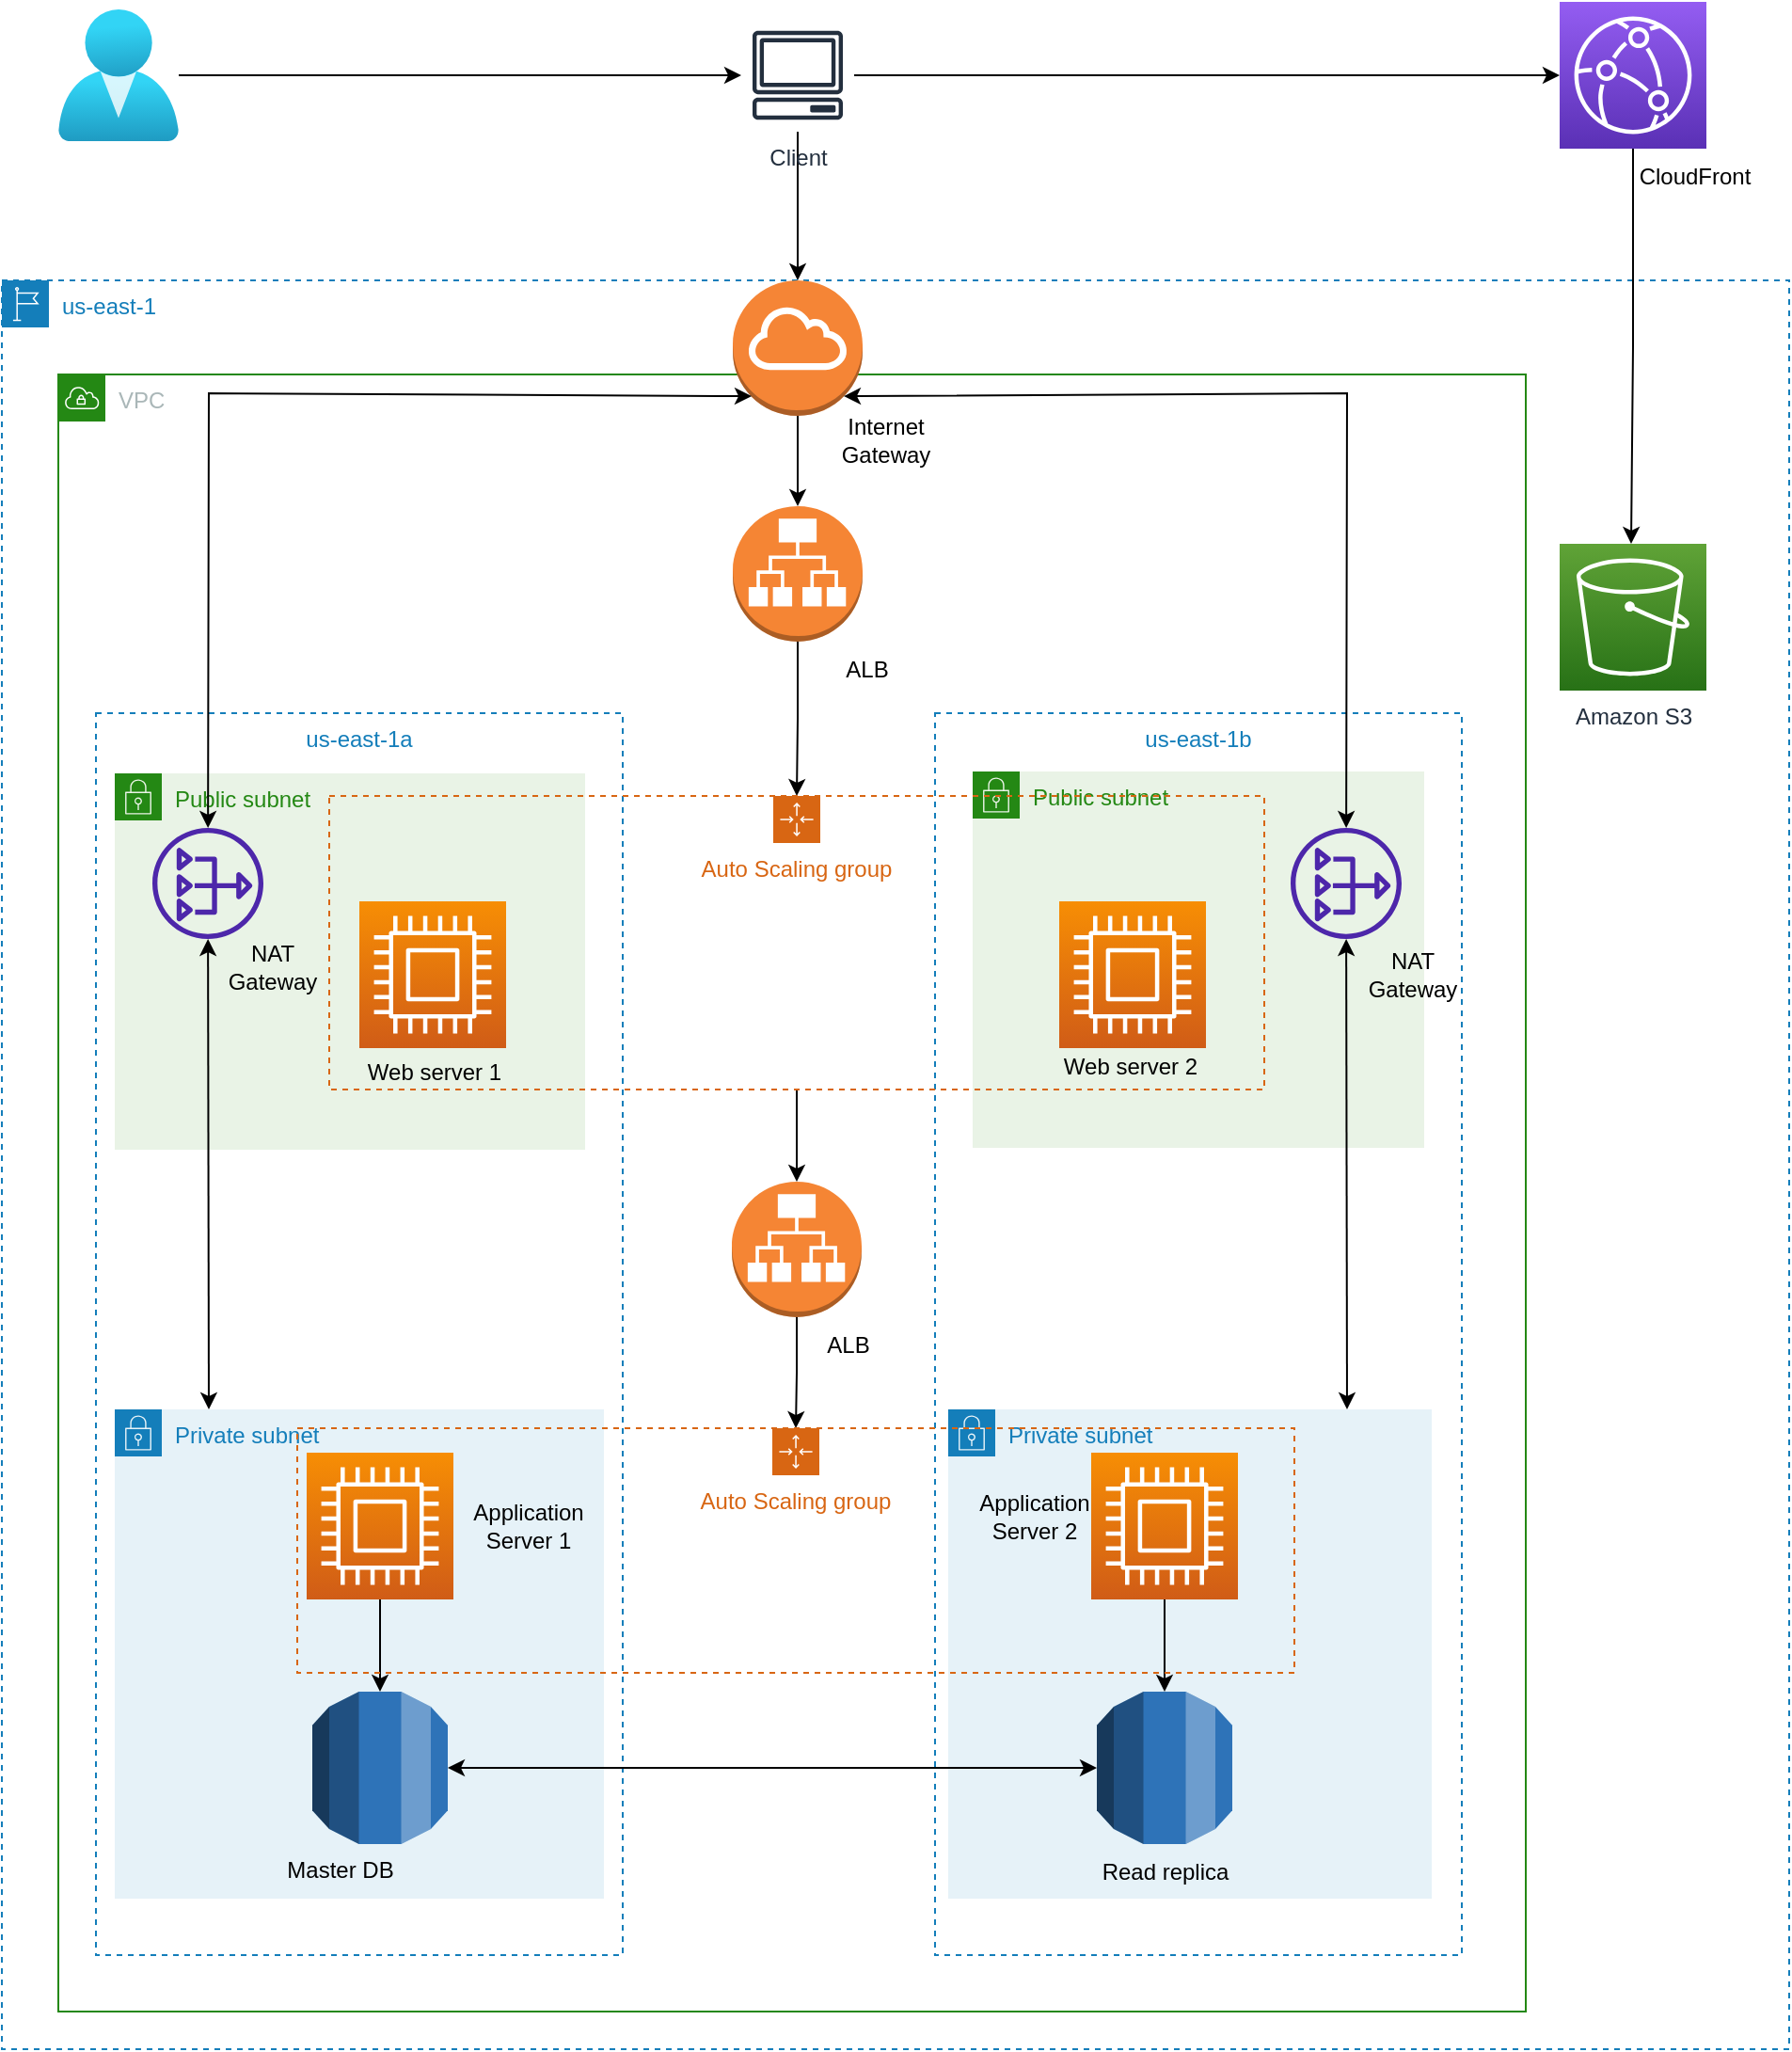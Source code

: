 <mxfile version="18.1.3" type="device"><diagram id="LpzIf6L_OETZuKXt-qVQ" name="Page-1"><mxGraphModel dx="1673" dy="869" grid="1" gridSize="10" guides="1" tooltips="1" connect="1" arrows="1" fold="1" page="1" pageScale="1" pageWidth="1654" pageHeight="1169" math="0" shadow="0"><root><mxCell id="0"/><mxCell id="1" parent="0"/><mxCell id="CMiZacZIklJDuO5lgad0-1" value="VPC" style="points=[[0,0],[0.25,0],[0.5,0],[0.75,0],[1,0],[1,0.25],[1,0.5],[1,0.75],[1,1],[0.75,1],[0.5,1],[0.25,1],[0,1],[0,0.75],[0,0.5],[0,0.25]];outlineConnect=0;gradientColor=none;html=1;whiteSpace=wrap;fontSize=12;fontStyle=0;container=1;pointerEvents=0;collapsible=0;recursiveResize=0;shape=mxgraph.aws4.group;grIcon=mxgraph.aws4.group_vpc;strokeColor=#248814;fillColor=none;verticalAlign=top;align=left;spacingLeft=30;fontColor=#AAB7B8;dashed=0;" parent="1" vertex="1"><mxGeometry x="50" y="270" width="780" height="870" as="geometry"/></mxCell><mxCell id="CMiZacZIklJDuO5lgad0-2" value="us-east-1a" style="fillColor=none;strokeColor=#147EBA;dashed=1;verticalAlign=top;fontStyle=0;fontColor=#147EBA;" parent="CMiZacZIklJDuO5lgad0-1" vertex="1"><mxGeometry x="20" y="180" width="280" height="660" as="geometry"/></mxCell><mxCell id="CMiZacZIklJDuO5lgad0-3" value="us-east-1b" style="fillColor=none;strokeColor=#147EBA;dashed=1;verticalAlign=top;fontStyle=0;fontColor=#147EBA;" parent="CMiZacZIklJDuO5lgad0-1" vertex="1"><mxGeometry x="466" y="180" width="280" height="660" as="geometry"/></mxCell><mxCell id="CMiZacZIklJDuO5lgad0-4" value="Public subnet" style="points=[[0,0],[0.25,0],[0.5,0],[0.75,0],[1,0],[1,0.25],[1,0.5],[1,0.75],[1,1],[0.75,1],[0.5,1],[0.25,1],[0,1],[0,0.75],[0,0.5],[0,0.25]];outlineConnect=0;gradientColor=none;html=1;whiteSpace=wrap;fontSize=12;fontStyle=0;container=1;pointerEvents=0;collapsible=0;recursiveResize=0;shape=mxgraph.aws4.group;grIcon=mxgraph.aws4.group_security_group;grStroke=0;strokeColor=#248814;fillColor=#E9F3E6;verticalAlign=top;align=left;spacingLeft=30;fontColor=#248814;dashed=0;" parent="CMiZacZIklJDuO5lgad0-1" vertex="1"><mxGeometry x="30" y="212" width="250" height="200" as="geometry"/></mxCell><mxCell id="CMiZacZIklJDuO5lgad0-6" value="Private subnet" style="points=[[0,0],[0.25,0],[0.5,0],[0.75,0],[1,0],[1,0.25],[1,0.5],[1,0.75],[1,1],[0.75,1],[0.5,1],[0.25,1],[0,1],[0,0.75],[0,0.5],[0,0.25]];outlineConnect=0;gradientColor=none;html=1;whiteSpace=wrap;fontSize=12;fontStyle=0;container=1;pointerEvents=0;collapsible=0;recursiveResize=0;shape=mxgraph.aws4.group;grIcon=mxgraph.aws4.group_security_group;grStroke=0;strokeColor=#147EBA;fillColor=#E6F2F8;verticalAlign=top;align=left;spacingLeft=30;fontColor=#147EBA;dashed=0;" parent="CMiZacZIklJDuO5lgad0-1" vertex="1"><mxGeometry x="30" y="550" width="260" height="260" as="geometry"/></mxCell><mxCell id="CMiZacZIklJDuO5lgad0-9" value="" style="outlineConnect=0;dashed=0;verticalLabelPosition=bottom;verticalAlign=top;align=center;html=1;shape=mxgraph.aws3.rds;fillColor=#2E73B8;gradientColor=none;" parent="CMiZacZIklJDuO5lgad0-1" vertex="1"><mxGeometry x="135" y="700" width="72" height="81" as="geometry"/></mxCell><mxCell id="IWG1yIaaiywOsvaxGyw2-17" value="" style="sketch=0;points=[[0,0,0],[0.25,0,0],[0.5,0,0],[0.75,0,0],[1,0,0],[0,1,0],[0.25,1,0],[0.5,1,0],[0.75,1,0],[1,1,0],[0,0.25,0],[0,0.5,0],[0,0.75,0],[1,0.25,0],[1,0.5,0],[1,0.75,0]];outlineConnect=0;fontColor=#232F3E;gradientColor=#F78E04;gradientDirection=north;fillColor=#D05C17;strokeColor=#ffffff;dashed=0;verticalLabelPosition=bottom;verticalAlign=top;align=center;html=1;fontSize=12;fontStyle=0;aspect=fixed;shape=mxgraph.aws4.resourceIcon;resIcon=mxgraph.aws4.compute;" parent="CMiZacZIklJDuO5lgad0-1" vertex="1"><mxGeometry x="160" y="280" width="78" height="78" as="geometry"/></mxCell><mxCell id="IWG1yIaaiywOsvaxGyw2-51" style="edgeStyle=orthogonalEdgeStyle;rounded=0;orthogonalLoop=1;jettySize=auto;html=1;" parent="CMiZacZIklJDuO5lgad0-1" source="IWG1yIaaiywOsvaxGyw2-18" target="CMiZacZIklJDuO5lgad0-9" edge="1"><mxGeometry relative="1" as="geometry"/></mxCell><mxCell id="IWG1yIaaiywOsvaxGyw2-18" value="" style="sketch=0;points=[[0,0,0],[0.25,0,0],[0.5,0,0],[0.75,0,0],[1,0,0],[0,1,0],[0.25,1,0],[0.5,1,0],[0.75,1,0],[1,1,0],[0,0.25,0],[0,0.5,0],[0,0.75,0],[1,0.25,0],[1,0.5,0],[1,0.75,0]];outlineConnect=0;fontColor=#232F3E;gradientColor=#F78E04;gradientDirection=north;fillColor=#D05C17;strokeColor=#ffffff;dashed=0;verticalLabelPosition=bottom;verticalAlign=top;align=center;html=1;fontSize=12;fontStyle=0;aspect=fixed;shape=mxgraph.aws4.resourceIcon;resIcon=mxgraph.aws4.compute;" parent="CMiZacZIklJDuO5lgad0-1" vertex="1"><mxGeometry x="132" y="573" width="78" height="78" as="geometry"/></mxCell><mxCell id="IWG1yIaaiywOsvaxGyw2-42" value="Web server 1" style="text;html=1;strokeColor=none;fillColor=none;align=center;verticalAlign=middle;whiteSpace=wrap;rounded=0;" parent="CMiZacZIklJDuO5lgad0-1" vertex="1"><mxGeometry x="160" y="356" width="80" height="30" as="geometry"/></mxCell><mxCell id="IWG1yIaaiywOsvaxGyw2-59" value="Application Server 2" style="text;html=1;strokeColor=none;fillColor=none;align=center;verticalAlign=middle;whiteSpace=wrap;rounded=0;labelBorderColor=none;" parent="CMiZacZIklJDuO5lgad0-1" vertex="1"><mxGeometry x="489" y="592" width="60" height="30" as="geometry"/></mxCell><mxCell id="IWG1yIaaiywOsvaxGyw2-7" value="Public subnet" style="points=[[0,0],[0.25,0],[0.5,0],[0.75,0],[1,0],[1,0.25],[1,0.5],[1,0.75],[1,1],[0.75,1],[0.5,1],[0.25,1],[0,1],[0,0.75],[0,0.5],[0,0.25]];outlineConnect=0;gradientColor=none;html=1;whiteSpace=wrap;fontSize=12;fontStyle=0;container=1;pointerEvents=0;collapsible=0;recursiveResize=0;shape=mxgraph.aws4.group;grIcon=mxgraph.aws4.group_security_group;grStroke=0;strokeColor=#248814;fillColor=#E9F3E6;verticalAlign=top;align=left;spacingLeft=30;fontColor=#248814;dashed=0;" parent="CMiZacZIklJDuO5lgad0-1" vertex="1"><mxGeometry x="486" y="211" width="240" height="200" as="geometry"/></mxCell><mxCell id="LaSm_4DMrxQt4nZLcakJ-1" value="" style="sketch=0;outlineConnect=0;fontColor=#232F3E;gradientColor=none;fillColor=#4D27AA;strokeColor=none;dashed=0;verticalLabelPosition=bottom;verticalAlign=top;align=center;html=1;fontSize=12;fontStyle=0;aspect=fixed;pointerEvents=1;shape=mxgraph.aws4.nat_gateway;" parent="IWG1yIaaiywOsvaxGyw2-7" vertex="1"><mxGeometry x="169" y="30" width="59" height="59" as="geometry"/></mxCell><mxCell id="IWG1yIaaiywOsvaxGyw2-49" value="Web server 2" style="text;html=1;strokeColor=none;fillColor=none;align=center;verticalAlign=middle;whiteSpace=wrap;rounded=0;labelBorderColor=none;" parent="CMiZacZIklJDuO5lgad0-1" vertex="1"><mxGeometry x="530" y="353" width="80" height="30" as="geometry"/></mxCell><mxCell id="LaSm_4DMrxQt4nZLcakJ-5" value="Private subnet" style="points=[[0,0],[0.25,0],[0.5,0],[0.75,0],[1,0],[1,0.25],[1,0.5],[1,0.75],[1,1],[0.75,1],[0.5,1],[0.25,1],[0,1],[0,0.75],[0,0.5],[0,0.25]];outlineConnect=0;gradientColor=none;html=1;whiteSpace=wrap;fontSize=12;fontStyle=0;container=1;pointerEvents=0;collapsible=0;recursiveResize=0;shape=mxgraph.aws4.group;grIcon=mxgraph.aws4.group_security_group;grStroke=0;strokeColor=#147EBA;fillColor=#E6F2F8;verticalAlign=top;align=left;spacingLeft=30;fontColor=#147EBA;dashed=0;" parent="CMiZacZIklJDuO5lgad0-1" vertex="1"><mxGeometry x="473" y="550" width="257" height="260" as="geometry"/></mxCell><mxCell id="LaSm_4DMrxQt4nZLcakJ-10" style="edgeStyle=orthogonalEdgeStyle;rounded=0;orthogonalLoop=1;jettySize=auto;html=1;" parent="CMiZacZIklJDuO5lgad0-1" source="LaSm_4DMrxQt4nZLcakJ-7" target="LaSm_4DMrxQt4nZLcakJ-8" edge="1"><mxGeometry relative="1" as="geometry"/></mxCell><mxCell id="LaSm_4DMrxQt4nZLcakJ-7" value="" style="sketch=0;points=[[0,0,0],[0.25,0,0],[0.5,0,0],[0.75,0,0],[1,0,0],[0,1,0],[0.25,1,0],[0.5,1,0],[0.75,1,0],[1,1,0],[0,0.25,0],[0,0.5,0],[0,0.75,0],[1,0.25,0],[1,0.5,0],[1,0.75,0]];outlineConnect=0;fontColor=#232F3E;gradientColor=#F78E04;gradientDirection=north;fillColor=#D05C17;strokeColor=#ffffff;dashed=0;verticalLabelPosition=bottom;verticalAlign=top;align=center;html=1;fontSize=12;fontStyle=0;aspect=fixed;shape=mxgraph.aws4.resourceIcon;resIcon=mxgraph.aws4.compute;" parent="CMiZacZIklJDuO5lgad0-1" vertex="1"><mxGeometry x="549" y="573" width="78" height="78" as="geometry"/></mxCell><mxCell id="LaSm_4DMrxQt4nZLcakJ-8" value="" style="outlineConnect=0;dashed=0;verticalLabelPosition=bottom;verticalAlign=top;align=center;html=1;shape=mxgraph.aws3.rds;fillColor=#2E73B8;gradientColor=none;" parent="CMiZacZIklJDuO5lgad0-1" vertex="1"><mxGeometry x="552" y="700" width="72" height="81" as="geometry"/></mxCell><mxCell id="LaSm_4DMrxQt4nZLcakJ-9" value="Read replica" style="text;html=1;strokeColor=none;fillColor=none;align=center;verticalAlign=middle;whiteSpace=wrap;rounded=0;" parent="CMiZacZIklJDuO5lgad0-1" vertex="1"><mxGeometry x="543.5" y="781" width="89" height="30" as="geometry"/></mxCell><mxCell id="IWG1yIaaiywOsvaxGyw2-58" value="Application Server 1" style="text;html=1;strokeColor=none;fillColor=none;align=center;verticalAlign=middle;whiteSpace=wrap;rounded=0;labelBorderColor=none;" parent="CMiZacZIklJDuO5lgad0-1" vertex="1"><mxGeometry x="220" y="597" width="60" height="30" as="geometry"/></mxCell><mxCell id="LaSm_4DMrxQt4nZLcakJ-19" value="" style="endArrow=classic;startArrow=classic;html=1;rounded=0;exitX=1;exitY=0.5;exitDx=0;exitDy=0;exitPerimeter=0;" parent="CMiZacZIklJDuO5lgad0-1" source="CMiZacZIklJDuO5lgad0-9" target="LaSm_4DMrxQt4nZLcakJ-8" edge="1"><mxGeometry width="50" height="50" relative="1" as="geometry"><mxPoint x="650" y="660" as="sourcePoint"/><mxPoint x="700" y="610" as="targetPoint"/></mxGeometry></mxCell><mxCell id="LaSm_4DMrxQt4nZLcakJ-21" value="" style="endArrow=classic;startArrow=classic;html=1;rounded=0;" parent="CMiZacZIklJDuO5lgad0-1" target="LaSm_4DMrxQt4nZLcakJ-1" edge="1"><mxGeometry width="50" height="50" relative="1" as="geometry"><mxPoint x="685" y="550" as="sourcePoint"/><mxPoint x="700" y="310" as="targetPoint"/></mxGeometry></mxCell><mxCell id="fS6qTqPSPGksYf8yRy9b-4" value="NAT Gateway" style="text;html=1;strokeColor=none;fillColor=none;align=center;verticalAlign=middle;whiteSpace=wrap;rounded=0;" vertex="1" parent="CMiZacZIklJDuO5lgad0-1"><mxGeometry x="690" y="304" width="60" height="30" as="geometry"/></mxCell><mxCell id="IWG1yIaaiywOsvaxGyw2-16" style="edgeStyle=orthogonalEdgeStyle;rounded=0;orthogonalLoop=1;jettySize=auto;html=1;" parent="1" source="IWG1yIaaiywOsvaxGyw2-1" target="IWG1yIaaiywOsvaxGyw2-2" edge="1"><mxGeometry relative="1" as="geometry"/></mxCell><mxCell id="IWG1yIaaiywOsvaxGyw2-1" value="" style="aspect=fixed;html=1;points=[];align=center;image;fontSize=12;image=img/lib/azure2/identity/Users.svg;" parent="1" vertex="1"><mxGeometry x="50" y="76" width="64" height="70" as="geometry"/></mxCell><mxCell id="IWG1yIaaiywOsvaxGyw2-13" style="edgeStyle=orthogonalEdgeStyle;rounded=0;orthogonalLoop=1;jettySize=auto;html=1;entryX=0;entryY=0.5;entryDx=0;entryDy=0;entryPerimeter=0;" parent="1" source="IWG1yIaaiywOsvaxGyw2-2" target="IWG1yIaaiywOsvaxGyw2-11" edge="1"><mxGeometry relative="1" as="geometry"><Array as="points"/><mxPoint x="620" y="111" as="sourcePoint"/></mxGeometry></mxCell><mxCell id="IWG1yIaaiywOsvaxGyw2-35" style="edgeStyle=orthogonalEdgeStyle;rounded=0;orthogonalLoop=1;jettySize=auto;html=1;entryX=0.5;entryY=0;entryDx=0;entryDy=0;entryPerimeter=0;" parent="1" source="IWG1yIaaiywOsvaxGyw2-2" target="IWG1yIaaiywOsvaxGyw2-34" edge="1"><mxGeometry relative="1" as="geometry"/></mxCell><mxCell id="IWG1yIaaiywOsvaxGyw2-2" value="Client" style="sketch=0;outlineConnect=0;fontColor=#232F3E;gradientColor=none;strokeColor=#232F3E;fillColor=#ffffff;dashed=0;verticalLabelPosition=bottom;verticalAlign=top;align=center;html=1;fontSize=12;fontStyle=0;aspect=fixed;shape=mxgraph.aws4.resourceIcon;resIcon=mxgraph.aws4.client;" parent="1" vertex="1"><mxGeometry x="413" y="81" width="60" height="60" as="geometry"/></mxCell><mxCell id="IWG1yIaaiywOsvaxGyw2-5" value="us-east-1" style="points=[[0,0],[0.25,0],[0.5,0],[0.75,0],[1,0],[1,0.25],[1,0.5],[1,0.75],[1,1],[0.75,1],[0.5,1],[0.25,1],[0,1],[0,0.75],[0,0.5],[0,0.25]];outlineConnect=0;gradientColor=none;html=1;whiteSpace=wrap;fontSize=12;fontStyle=0;container=1;pointerEvents=0;collapsible=0;recursiveResize=0;shape=mxgraph.aws4.group;grIcon=mxgraph.aws4.group_region;strokeColor=#147EBA;fillColor=none;verticalAlign=top;align=left;spacingLeft=30;fontColor=#147EBA;dashed=1;" parent="1" vertex="1"><mxGeometry x="20" y="220" width="950" height="940" as="geometry"/></mxCell><mxCell id="IWG1yIaaiywOsvaxGyw2-9" value="" style="sketch=0;outlineConnect=0;fontColor=#232F3E;gradientColor=none;fillColor=#4D27AA;strokeColor=none;dashed=0;verticalLabelPosition=bottom;verticalAlign=top;align=center;html=1;fontSize=12;fontStyle=0;aspect=fixed;pointerEvents=1;shape=mxgraph.aws4.nat_gateway;" parent="IWG1yIaaiywOsvaxGyw2-5" vertex="1"><mxGeometry x="80" y="291" width="59" height="59" as="geometry"/></mxCell><mxCell id="IWG1yIaaiywOsvaxGyw2-12" value="Amazon S3" style="outlineConnect=0;fontColor=#232F3E;gradientColor=#60A337;gradientDirection=north;fillColor=#277116;strokeColor=#ffffff;dashed=0;verticalLabelPosition=bottom;verticalAlign=top;align=center;html=1;fontSize=12;fontStyle=0;aspect=fixed;shape=mxgraph.aws4.resourceIcon;resIcon=mxgraph.aws4.s3;labelBackgroundColor=#ffffff;" parent="IWG1yIaaiywOsvaxGyw2-5" vertex="1"><mxGeometry x="828.0" y="140" width="78" height="78" as="geometry"/></mxCell><mxCell id="CMiZacZIklJDuO5lgad0-17" value="Internet Gateway" style="text;html=1;strokeColor=none;fillColor=none;align=center;verticalAlign=middle;whiteSpace=wrap;rounded=0;" parent="IWG1yIaaiywOsvaxGyw2-5" vertex="1"><mxGeometry x="440" y="70" width="60" height="30" as="geometry"/></mxCell><mxCell id="LaSm_4DMrxQt4nZLcakJ-13" style="edgeStyle=orthogonalEdgeStyle;rounded=0;orthogonalLoop=1;jettySize=auto;html=1;" parent="IWG1yIaaiywOsvaxGyw2-5" source="IWG1yIaaiywOsvaxGyw2-36" target="IWG1yIaaiywOsvaxGyw2-41" edge="1"><mxGeometry relative="1" as="geometry"/></mxCell><mxCell id="IWG1yIaaiywOsvaxGyw2-36" value="" style="outlineConnect=0;dashed=0;verticalLabelPosition=bottom;verticalAlign=top;align=center;html=1;shape=mxgraph.aws3.application_load_balancer;fillColor=#F58534;gradientColor=none;" parent="IWG1yIaaiywOsvaxGyw2-5" vertex="1"><mxGeometry x="388.5" y="120" width="69" height="72" as="geometry"/></mxCell><mxCell id="IWG1yIaaiywOsvaxGyw2-56" value="Master DB" style="text;html=1;strokeColor=none;fillColor=none;align=center;verticalAlign=middle;whiteSpace=wrap;rounded=0;labelBorderColor=none;" parent="IWG1yIaaiywOsvaxGyw2-5" vertex="1"><mxGeometry x="150" y="830" width="60" height="30" as="geometry"/></mxCell><mxCell id="IWG1yIaaiywOsvaxGyw2-34" value="" style="outlineConnect=0;dashed=0;verticalLabelPosition=bottom;verticalAlign=top;align=center;html=1;shape=mxgraph.aws3.internet_gateway;fillColor=#F58536;gradientColor=none;" parent="IWG1yIaaiywOsvaxGyw2-5" vertex="1"><mxGeometry x="388.5" width="69" height="72" as="geometry"/></mxCell><mxCell id="IWG1yIaaiywOsvaxGyw2-37" style="edgeStyle=orthogonalEdgeStyle;rounded=0;orthogonalLoop=1;jettySize=auto;html=1;exitX=0.5;exitY=1;exitDx=0;exitDy=0;exitPerimeter=0;entryX=0.5;entryY=0;entryDx=0;entryDy=0;entryPerimeter=0;" parent="IWG1yIaaiywOsvaxGyw2-5" source="IWG1yIaaiywOsvaxGyw2-34" target="IWG1yIaaiywOsvaxGyw2-36" edge="1"><mxGeometry relative="1" as="geometry"/></mxCell><mxCell id="LaSm_4DMrxQt4nZLcakJ-14" style="edgeStyle=orthogonalEdgeStyle;rounded=0;orthogonalLoop=1;jettySize=auto;html=1;entryX=0.5;entryY=0;entryDx=0;entryDy=0;entryPerimeter=0;" parent="IWG1yIaaiywOsvaxGyw2-5" source="IWG1yIaaiywOsvaxGyw2-41" target="LaSm_4DMrxQt4nZLcakJ-11" edge="1"><mxGeometry relative="1" as="geometry"/></mxCell><mxCell id="IWG1yIaaiywOsvaxGyw2-41" value="Auto Scaling group" style="points=[[0,0],[0.25,0],[0.5,0],[0.75,0],[1,0],[1,0.25],[1,0.5],[1,0.75],[1,1],[0.75,1],[0.5,1],[0.25,1],[0,1],[0,0.75],[0,0.5],[0,0.25]];outlineConnect=0;gradientColor=none;html=1;whiteSpace=wrap;fontSize=12;fontStyle=0;container=1;pointerEvents=0;collapsible=0;recursiveResize=0;shape=mxgraph.aws4.groupCenter;grIcon=mxgraph.aws4.group_auto_scaling_group;grStroke=1;strokeColor=#D86613;fillColor=none;verticalAlign=top;align=center;fontColor=#D86613;dashed=1;spacingTop=25;" parent="IWG1yIaaiywOsvaxGyw2-5" vertex="1"><mxGeometry x="174" y="274" width="497" height="156" as="geometry"/></mxCell><mxCell id="IWG1yIaaiywOsvaxGyw2-47" value="" style="sketch=0;points=[[0,0,0],[0.25,0,0],[0.5,0,0],[0.75,0,0],[1,0,0],[0,1,0],[0.25,1,0],[0.5,1,0],[0.75,1,0],[1,1,0],[0,0.25,0],[0,0.5,0],[0,0.75,0],[1,0.25,0],[1,0.5,0],[1,0.75,0]];outlineConnect=0;fontColor=#232F3E;gradientColor=#F78E04;gradientDirection=north;fillColor=#D05C17;strokeColor=#ffffff;dashed=0;verticalLabelPosition=bottom;verticalAlign=top;align=center;html=1;fontSize=12;fontStyle=0;aspect=fixed;shape=mxgraph.aws4.resourceIcon;resIcon=mxgraph.aws4.compute;" parent="IWG1yIaaiywOsvaxGyw2-41" vertex="1"><mxGeometry x="388" y="56" width="78" height="78" as="geometry"/></mxCell><mxCell id="LaSm_4DMrxQt4nZLcakJ-17" style="edgeStyle=orthogonalEdgeStyle;rounded=0;orthogonalLoop=1;jettySize=auto;html=1;entryX=0.5;entryY=0;entryDx=0;entryDy=0;" parent="IWG1yIaaiywOsvaxGyw2-5" source="LaSm_4DMrxQt4nZLcakJ-11" target="LaSm_4DMrxQt4nZLcakJ-15" edge="1"><mxGeometry relative="1" as="geometry"/></mxCell><mxCell id="LaSm_4DMrxQt4nZLcakJ-11" value="" style="outlineConnect=0;dashed=0;verticalLabelPosition=bottom;verticalAlign=top;align=center;html=1;shape=mxgraph.aws3.application_load_balancer;fillColor=#F58534;gradientColor=none;" parent="IWG1yIaaiywOsvaxGyw2-5" vertex="1"><mxGeometry x="388" y="479" width="69" height="72" as="geometry"/></mxCell><mxCell id="LaSm_4DMrxQt4nZLcakJ-15" value="Auto Scaling group" style="points=[[0,0],[0.25,0],[0.5,0],[0.75,0],[1,0],[1,0.25],[1,0.5],[1,0.75],[1,1],[0.75,1],[0.5,1],[0.25,1],[0,1],[0,0.75],[0,0.5],[0,0.25]];outlineConnect=0;gradientColor=none;html=1;whiteSpace=wrap;fontSize=12;fontStyle=0;container=1;pointerEvents=0;collapsible=0;recursiveResize=0;shape=mxgraph.aws4.groupCenter;grIcon=mxgraph.aws4.group_auto_scaling_group;grStroke=1;strokeColor=#D86613;fillColor=none;verticalAlign=top;align=center;fontColor=#D86613;dashed=1;spacingTop=25;" parent="IWG1yIaaiywOsvaxGyw2-5" vertex="1"><mxGeometry x="157" y="610" width="530" height="130" as="geometry"/></mxCell><mxCell id="LaSm_4DMrxQt4nZLcakJ-16" value="Application Server 2" style="text;html=1;strokeColor=none;fillColor=none;align=center;verticalAlign=middle;whiteSpace=wrap;rounded=0;labelBorderColor=none;" parent="LaSm_4DMrxQt4nZLcakJ-15" vertex="1"><mxGeometry x="362" y="32" width="60" height="30" as="geometry"/></mxCell><mxCell id="LaSm_4DMrxQt4nZLcakJ-24" value="" style="endArrow=classic;startArrow=classic;html=1;rounded=0;entryX=0.145;entryY=0.855;entryDx=0;entryDy=0;entryPerimeter=0;" parent="IWG1yIaaiywOsvaxGyw2-5" source="IWG1yIaaiywOsvaxGyw2-9" target="IWG1yIaaiywOsvaxGyw2-34" edge="1"><mxGeometry width="50" height="50" relative="1" as="geometry"><mxPoint x="680" y="310" as="sourcePoint"/><mxPoint x="730" y="260" as="targetPoint"/><Array as="points"><mxPoint x="110" y="60"/></Array></mxGeometry></mxCell><mxCell id="fS6qTqPSPGksYf8yRy9b-1" value="ALB" style="text;html=1;strokeColor=none;fillColor=none;align=center;verticalAlign=middle;whiteSpace=wrap;rounded=0;" vertex="1" parent="IWG1yIaaiywOsvaxGyw2-5"><mxGeometry x="430" y="192" width="60" height="30" as="geometry"/></mxCell><mxCell id="fS6qTqPSPGksYf8yRy9b-2" value="ALB" style="text;html=1;strokeColor=none;fillColor=none;align=center;verticalAlign=middle;whiteSpace=wrap;rounded=0;" vertex="1" parent="IWG1yIaaiywOsvaxGyw2-5"><mxGeometry x="420" y="551" width="60" height="30" as="geometry"/></mxCell><mxCell id="fS6qTqPSPGksYf8yRy9b-3" value="NAT Gateway" style="text;html=1;strokeColor=none;fillColor=none;align=center;verticalAlign=middle;whiteSpace=wrap;rounded=0;" vertex="1" parent="IWG1yIaaiywOsvaxGyw2-5"><mxGeometry x="114" y="350" width="60" height="30" as="geometry"/></mxCell><mxCell id="IWG1yIaaiywOsvaxGyw2-14" style="edgeStyle=orthogonalEdgeStyle;rounded=0;orthogonalLoop=1;jettySize=auto;html=1;exitX=0.5;exitY=1;exitDx=0;exitDy=0;exitPerimeter=0;" parent="1" source="IWG1yIaaiywOsvaxGyw2-11" edge="1"><mxGeometry relative="1" as="geometry"><mxPoint x="886" y="360" as="targetPoint"/></mxGeometry></mxCell><mxCell id="IWG1yIaaiywOsvaxGyw2-11" value="" style="sketch=0;points=[[0,0,0],[0.25,0,0],[0.5,0,0],[0.75,0,0],[1,0,0],[0,1,0],[0.25,1,0],[0.5,1,0],[0.75,1,0],[1,1,0],[0,0.25,0],[0,0.5,0],[0,0.75,0],[1,0.25,0],[1,0.5,0],[1,0.75,0]];outlineConnect=0;fontColor=#232F3E;gradientColor=#945DF2;gradientDirection=north;fillColor=#5A30B5;strokeColor=#ffffff;dashed=0;verticalLabelPosition=bottom;verticalAlign=top;align=center;html=1;fontSize=12;fontStyle=0;aspect=fixed;shape=mxgraph.aws4.resourceIcon;resIcon=mxgraph.aws4.cloudfront;" parent="1" vertex="1"><mxGeometry x="848" y="72" width="78" height="78" as="geometry"/></mxCell><mxCell id="LaSm_4DMrxQt4nZLcakJ-22" value="" style="endArrow=classic;startArrow=classic;html=1;rounded=0;exitX=0.855;exitY=0.855;exitDx=0;exitDy=0;exitPerimeter=0;" parent="1" source="IWG1yIaaiywOsvaxGyw2-34" target="LaSm_4DMrxQt4nZLcakJ-1" edge="1"><mxGeometry width="50" height="50" relative="1" as="geometry"><mxPoint x="700" y="630" as="sourcePoint"/><mxPoint x="750" y="580" as="targetPoint"/><Array as="points"><mxPoint x="735" y="280"/></Array></mxGeometry></mxCell><mxCell id="LaSm_4DMrxQt4nZLcakJ-23" value="" style="endArrow=classic;startArrow=classic;html=1;rounded=0;" parent="1" target="IWG1yIaaiywOsvaxGyw2-9" edge="1"><mxGeometry width="50" height="50" relative="1" as="geometry"><mxPoint x="130" y="820" as="sourcePoint"/><mxPoint x="750" y="680" as="targetPoint"/></mxGeometry></mxCell><mxCell id="fS6qTqPSPGksYf8yRy9b-8" value="CloudFront" style="text;html=1;strokeColor=none;fillColor=none;align=center;verticalAlign=middle;whiteSpace=wrap;rounded=0;" vertex="1" parent="1"><mxGeometry x="890" y="150" width="60" height="30" as="geometry"/></mxCell></root></mxGraphModel></diagram></mxfile>